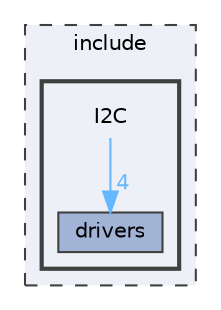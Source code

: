 digraph "include/I2C"
{
 // LATEX_PDF_SIZE
  bgcolor="transparent";
  edge [fontname=Helvetica,fontsize=10,labelfontname=Helvetica,labelfontsize=10];
  node [fontname=Helvetica,fontsize=10,shape=box,height=0.2,width=0.4];
  compound=true
  subgraph clusterdir_d44c64559bbebec7f509842c48db8b23 {
    graph [ bgcolor="#edf0f7", pencolor="grey25", label="include", fontname=Helvetica,fontsize=10 style="filled,dashed", URL="dir_d44c64559bbebec7f509842c48db8b23.html",tooltip=""]
  subgraph clusterdir_50b80bce399d2763344f707d47cdb576 {
    graph [ bgcolor="#edf0f7", pencolor="grey25", label="", fontname=Helvetica,fontsize=10 style="filled,bold", URL="dir_50b80bce399d2763344f707d47cdb576.html",tooltip=""]
    dir_50b80bce399d2763344f707d47cdb576 [shape=plaintext, label="I2C"];
  dir_9c2a89c4bc6d66cb92bb8078a412fc6a [label="drivers", fillcolor="#a2b4d6", color="grey25", style="filled", URL="dir_9c2a89c4bc6d66cb92bb8078a412fc6a.html",tooltip=""];
  }
  }
  dir_50b80bce399d2763344f707d47cdb576->dir_9c2a89c4bc6d66cb92bb8078a412fc6a [headlabel="4", labeldistance=1.5 headhref="dir_000019_000014.html" href="dir_000019_000014.html" color="steelblue1" fontcolor="steelblue1"];
}
